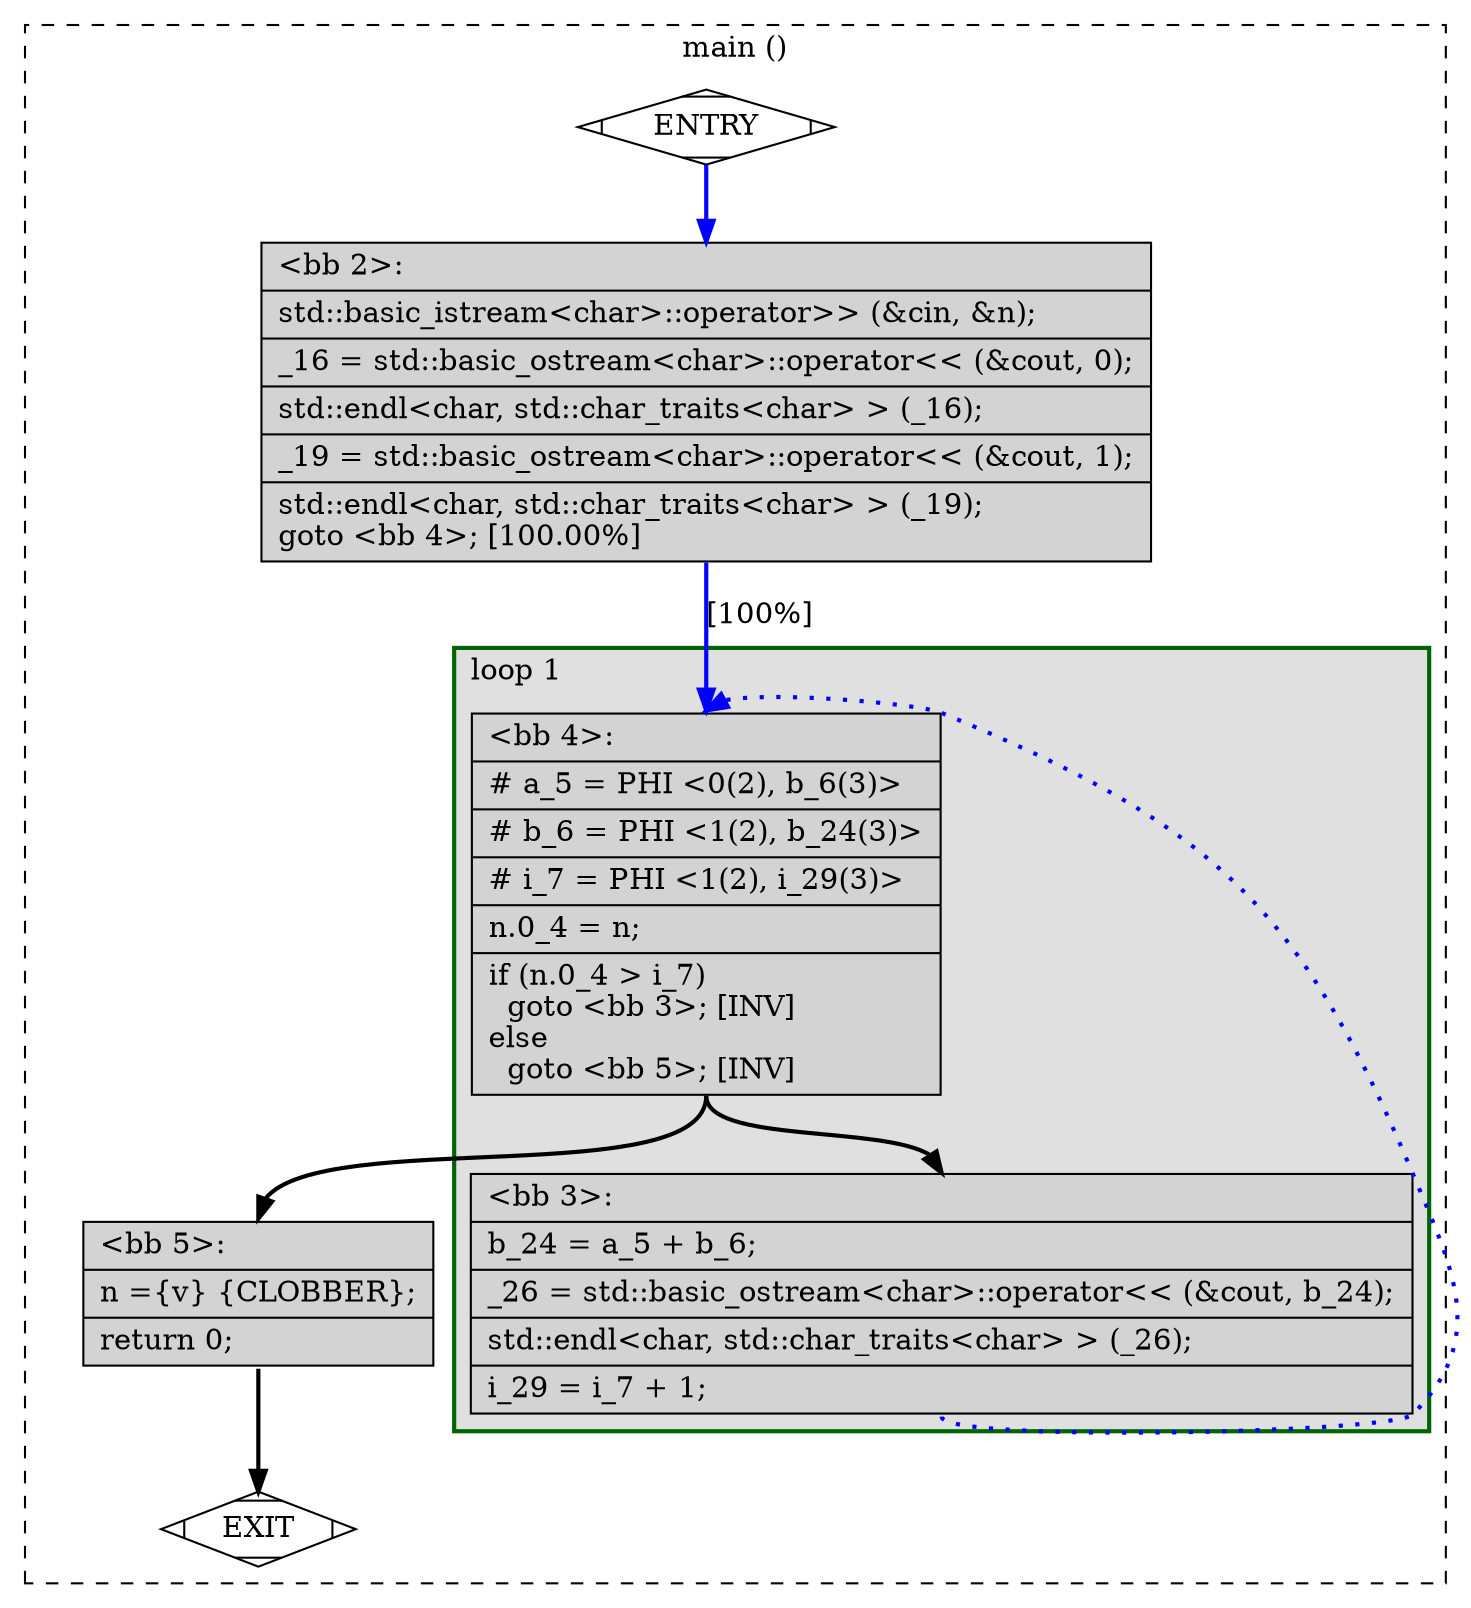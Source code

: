 digraph "cfg_analysis/O2/fibonacci_O2-Fibonacci.cpp.047t.ehcleanup1" {
overlap=false;
subgraph "cluster_main" {
	style="dashed";
	color="black";
	label="main ()";
	subgraph cluster_1808_1 {
	style="filled";
	color="darkgreen";
	fillcolor="grey88";
	label="loop 1";
	labeljust=l;
	penwidth=2;
	fn_1808_basic_block_4 [shape=record,style=filled,fillcolor=lightgrey,label="{\<bb\ 4\>:\l\
|#\ a_5\ =\ PHI\ \<0(2),\ b_6(3)\>\l\
|#\ b_6\ =\ PHI\ \<1(2),\ b_24(3)\>\l\
|#\ i_7\ =\ PHI\ \<1(2),\ i_29(3)\>\l\
|n.0_4\ =\ n;\l\
|if\ (n.0_4\ \>\ i_7)\l\
\ \ goto\ \<bb\ 3\>;\ [INV]\l\
else\l\
\ \ goto\ \<bb\ 5\>;\ [INV]\l\
}"];

	fn_1808_basic_block_3 [shape=record,style=filled,fillcolor=lightgrey,label="{\<bb\ 3\>:\l\
|b_24\ =\ a_5\ +\ b_6;\l\
|_26\ =\ std::basic_ostream\<char\>::operator\<\<\ (&cout,\ b_24);\l\
|std::endl\<char,\ std::char_traits\<char\>\ \>\ (_26);\l\
|i_29\ =\ i_7\ +\ 1;\l\
}"];

	}
	fn_1808_basic_block_0 [shape=Mdiamond,style=filled,fillcolor=white,label="ENTRY"];

	fn_1808_basic_block_1 [shape=Mdiamond,style=filled,fillcolor=white,label="EXIT"];

	fn_1808_basic_block_2 [shape=record,style=filled,fillcolor=lightgrey,label="{\<bb\ 2\>:\l\
|std::basic_istream\<char\>::operator\>\>\ (&cin,\ &n);\l\
|_16\ =\ std::basic_ostream\<char\>::operator\<\<\ (&cout,\ 0);\l\
|std::endl\<char,\ std::char_traits\<char\>\ \>\ (_16);\l\
|_19\ =\ std::basic_ostream\<char\>::operator\<\<\ (&cout,\ 1);\l\
|std::endl\<char,\ std::char_traits\<char\>\ \>\ (_19);\l\
goto\ \<bb\ 4\>;\ [100.00%]\l\
}"];

	fn_1808_basic_block_5 [shape=record,style=filled,fillcolor=lightgrey,label="{\<bb\ 5\>:\l\
|n\ =\{v\}\ \{CLOBBER\};\l\
|return\ 0;\l\
}"];

	fn_1808_basic_block_0:s -> fn_1808_basic_block_2:n [style="solid,bold",color=blue,weight=100,constraint=true];
	fn_1808_basic_block_2:s -> fn_1808_basic_block_4:n [style="solid,bold",color=blue,weight=100,constraint=true,label="[100%]"];
	fn_1808_basic_block_3:s -> fn_1808_basic_block_4:n [style="dotted,bold",color=blue,weight=10,constraint=false];
	fn_1808_basic_block_4:s -> fn_1808_basic_block_3:n [style="solid,bold",color=black,weight=10,constraint=true];
	fn_1808_basic_block_4:s -> fn_1808_basic_block_5:n [style="solid,bold",color=black,weight=10,constraint=true];
	fn_1808_basic_block_5:s -> fn_1808_basic_block_1:n [style="solid,bold",color=black,weight=10,constraint=true];
	fn_1808_basic_block_0:s -> fn_1808_basic_block_1:n [style="invis",constraint=true];
}
}
